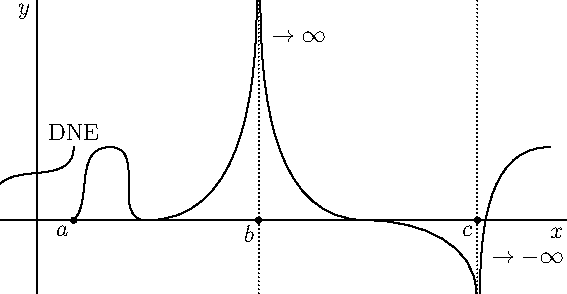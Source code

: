 size(10cm);
import graph;
xaxis("$x$");
yaxis("$y$");
label("DNE",(1,2),N);
label("$\rightarrow \infty$",(6.2,5),E);
label("$\rightarrow -\infty$",(12.2,-1),E);
draw((-1,1){NE}..{N}(1,2));
draw((1,0){NE}..{E}(2,2){E}..{E}(3,0){E}..{N}(6,6));
draw((6.1,6){S}..{E}(9,0){E}..{S}(12,-2));
draw((12.1,-2){N}..{E}(14,2));
dot("$a$",(1,0),SW);
dot("$b$",(6.05,0),SW);
dot("$c$",(12.03,0),SW);
draw((6.05,6)--(6.05,-2),dotted);
draw((12.03,6)--(12.03,-2),dotted);

